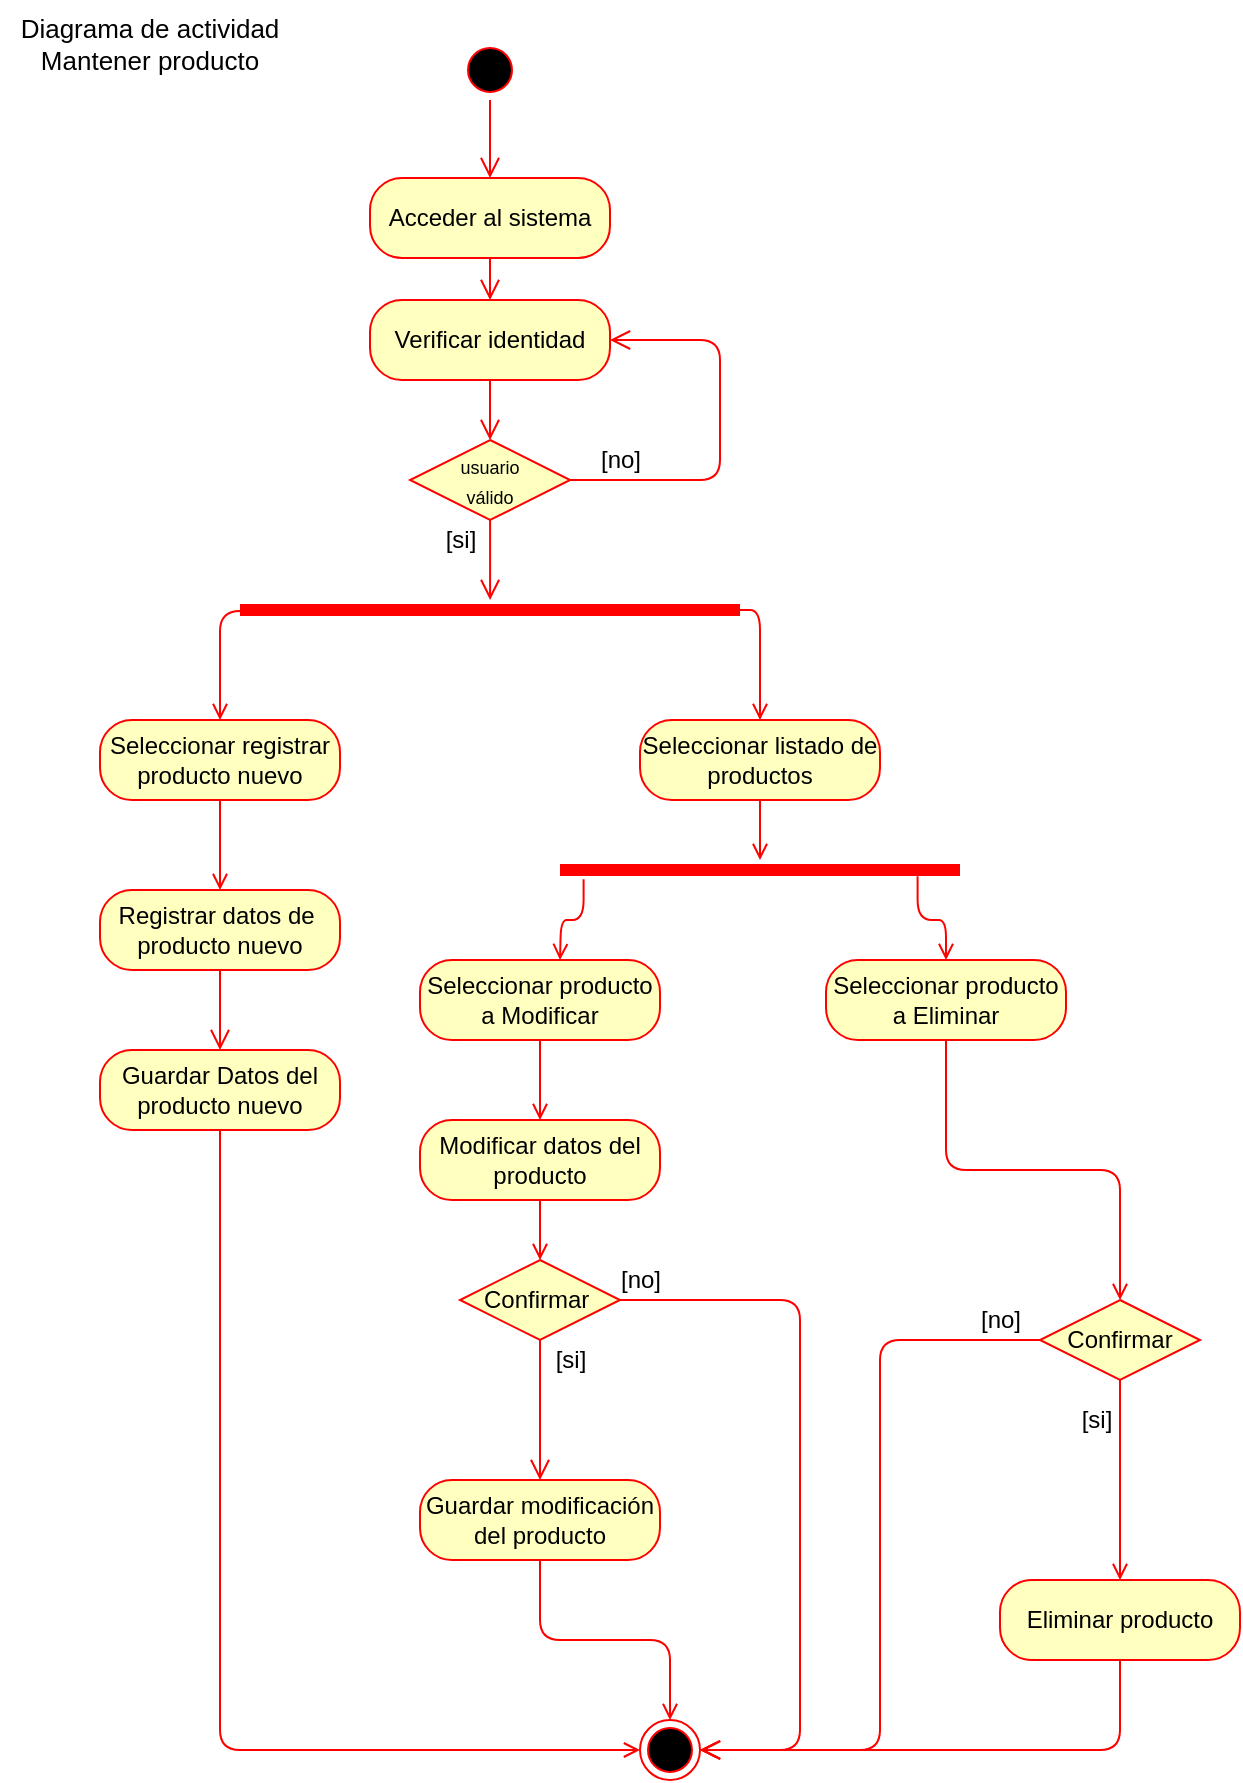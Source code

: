 <mxfile version="13.6.5">
    <diagram id="UmQT_IZwJmdbx8MwV7YX" name="Page-1">
        <mxGraphModel dx="562" dy="468" grid="1" gridSize="10" guides="1" tooltips="1" connect="1" arrows="1" fold="1" page="1" pageScale="1" pageWidth="827" pageHeight="1169" background="#ffffff" math="0" shadow="0">
            <root>
                <mxCell id="0"/>
                <mxCell id="1" parent="0"/>
                <mxCell id="30" value="" style="ellipse;html=1;shape=startState;fillColor=#000000;strokeColor=#ff0000;" parent="1" vertex="1">
                    <mxGeometry x="330" y="60" width="30" height="30" as="geometry"/>
                </mxCell>
                <mxCell id="31" value="" style="edgeStyle=orthogonalEdgeStyle;html=1;verticalAlign=bottom;endArrow=open;endSize=8;strokeColor=#ff0000;" parent="1" source="30" target="32" edge="1">
                    <mxGeometry relative="1" as="geometry">
                        <mxPoint x="345" y="150" as="targetPoint"/>
                    </mxGeometry>
                </mxCell>
                <mxCell id="32" value="Acceder al sistema" style="rounded=1;whiteSpace=wrap;html=1;arcSize=40;fontColor=#000000;fillColor=#ffffc0;strokeColor=#ff0000;" parent="1" vertex="1">
                    <mxGeometry x="285" y="129" width="120" height="40" as="geometry"/>
                </mxCell>
                <mxCell id="33" value="" style="edgeStyle=orthogonalEdgeStyle;html=1;verticalAlign=bottom;endArrow=open;endSize=8;strokeColor=#ff0000;" parent="1" source="32" target="34" edge="1">
                    <mxGeometry relative="1" as="geometry">
                        <mxPoint x="345" y="220" as="targetPoint"/>
                    </mxGeometry>
                </mxCell>
                <mxCell id="34" value="Verificar identidad" style="rounded=1;whiteSpace=wrap;html=1;arcSize=40;fontColor=#000000;fillColor=#ffffc0;strokeColor=#ff0000;" parent="1" vertex="1">
                    <mxGeometry x="285" y="190" width="120" height="40" as="geometry"/>
                </mxCell>
                <mxCell id="35" value="" style="edgeStyle=orthogonalEdgeStyle;html=1;verticalAlign=bottom;endArrow=open;endSize=8;strokeColor=#ff0000;" parent="1" source="34" edge="1">
                    <mxGeometry relative="1" as="geometry">
                        <mxPoint x="345.0" y="260" as="targetPoint"/>
                    </mxGeometry>
                </mxCell>
                <mxCell id="46" value="&lt;font color=&quot;#000000&quot; style=&quot;font-size: 9px&quot;&gt;usuario&lt;br&gt;válido&lt;br&gt;&lt;/font&gt;" style="rhombus;whiteSpace=wrap;html=1;fillColor=#ffffc0;strokeColor=#ff0000;" parent="1" vertex="1">
                    <mxGeometry x="305.04" y="260" width="80" height="40" as="geometry"/>
                </mxCell>
                <mxCell id="48" value="" style="edgeStyle=orthogonalEdgeStyle;html=1;align=left;verticalAlign=top;endArrow=open;endSize=8;strokeColor=#ff0000;" parent="1" source="46" target="49" edge="1">
                    <mxGeometry x="-1" relative="1" as="geometry">
                        <mxPoint x="255" y="390" as="targetPoint"/>
                    </mxGeometry>
                </mxCell>
                <mxCell id="59" style="edgeStyle=orthogonalEdgeStyle;rounded=1;orthogonalLoop=1;jettySize=auto;html=1;endArrow=open;endFill=0;strokeColor=#FF0000;exitX=0;exitY=0.5;exitDx=0;exitDy=0;exitPerimeter=0;" parent="1" target="51" edge="1">
                    <mxGeometry relative="1" as="geometry">
                        <mxPoint x="290" y="345" as="sourcePoint"/>
                    </mxGeometry>
                </mxCell>
                <mxCell id="60" style="edgeStyle=orthogonalEdgeStyle;rounded=1;orthogonalLoop=1;jettySize=auto;html=1;endArrow=open;endFill=0;strokeColor=#FF0000;exitX=1;exitY=0.5;exitDx=0;exitDy=0;exitPerimeter=0;" parent="1" source="49" target="53" edge="1">
                    <mxGeometry relative="1" as="geometry">
                        <Array as="points">
                            <mxPoint x="480" y="345"/>
                        </Array>
                    </mxGeometry>
                </mxCell>
                <mxCell id="49" value="" style="shape=line;html=1;strokeWidth=6;strokeColor=#ff0000;" parent="1" vertex="1">
                    <mxGeometry x="220" y="340" width="250" height="10" as="geometry"/>
                </mxCell>
                <mxCell id="75" value="" style="edgeStyle=orthogonalEdgeStyle;rounded=1;orthogonalLoop=1;jettySize=auto;html=1;endArrow=open;endFill=0;strokeColor=#FF0000;" parent="1" source="51" target="72" edge="1">
                    <mxGeometry relative="1" as="geometry"/>
                </mxCell>
                <mxCell id="51" value="Seleccionar registrar producto nuevo" style="rounded=1;whiteSpace=wrap;html=1;arcSize=40;fontColor=#000000;fillColor=#ffffc0;strokeColor=#ff0000;" parent="1" vertex="1">
                    <mxGeometry x="150" y="400" width="120" height="40" as="geometry"/>
                </mxCell>
                <mxCell id="69" style="edgeStyle=orthogonalEdgeStyle;rounded=1;orthogonalLoop=1;jettySize=auto;html=1;endArrow=open;endFill=0;strokeColor=#FF0000;" parent="1" source="53" target="67" edge="1">
                    <mxGeometry relative="1" as="geometry"/>
                </mxCell>
                <mxCell id="53" value="Seleccionar listado de productos" style="rounded=1;whiteSpace=wrap;html=1;arcSize=40;fontColor=#000000;fillColor=#ffffc0;strokeColor=#ff0000;" parent="1" vertex="1">
                    <mxGeometry x="420" y="400" width="120" height="40" as="geometry"/>
                </mxCell>
                <mxCell id="79" value="" style="edgeStyle=orthogonalEdgeStyle;rounded=1;orthogonalLoop=1;jettySize=auto;html=1;endArrow=open;endFill=0;strokeColor=#FF0000;" parent="1" source="61" target="78" edge="1">
                    <mxGeometry relative="1" as="geometry"/>
                </mxCell>
                <mxCell id="61" value="Seleccionar producto a Modificar" style="rounded=1;whiteSpace=wrap;html=1;arcSize=40;fontColor=#000000;fillColor=#ffffc0;strokeColor=#ff0000;" parent="1" vertex="1">
                    <mxGeometry x="310" y="520" width="120" height="40" as="geometry"/>
                </mxCell>
                <mxCell id="90" value="" style="edgeStyle=orthogonalEdgeStyle;rounded=1;orthogonalLoop=1;jettySize=auto;html=1;endArrow=open;endFill=0;strokeColor=#FF0000;entryX=0.5;entryY=0;entryDx=0;entryDy=0;" parent="1" source="63" target="100" edge="1">
                    <mxGeometry relative="1" as="geometry">
                        <mxPoint x="570.0" y="630" as="targetPoint"/>
                    </mxGeometry>
                </mxCell>
                <mxCell id="63" value="Seleccionar producto a Eliminar" style="rounded=1;whiteSpace=wrap;html=1;arcSize=40;fontColor=#000000;fillColor=#ffffc0;strokeColor=#ff0000;" parent="1" vertex="1">
                    <mxGeometry x="513" y="520" width="120" height="40" as="geometry"/>
                </mxCell>
                <mxCell id="70" style="edgeStyle=orthogonalEdgeStyle;rounded=1;orthogonalLoop=1;jettySize=auto;html=1;endArrow=open;endFill=0;strokeColor=#FF0000;exitX=0.059;exitY=0.957;exitDx=0;exitDy=0;exitPerimeter=0;" parent="1" source="67" edge="1">
                    <mxGeometry relative="1" as="geometry">
                        <mxPoint x="380.0" y="520" as="targetPoint"/>
                    </mxGeometry>
                </mxCell>
                <mxCell id="71" style="edgeStyle=orthogonalEdgeStyle;rounded=1;orthogonalLoop=1;jettySize=auto;html=1;endArrow=open;endFill=0;strokeColor=#FF0000;exitX=0.894;exitY=0.814;exitDx=0;exitDy=0;exitPerimeter=0;entryX=0.5;entryY=0;entryDx=0;entryDy=0;" parent="1" source="67" target="63" edge="1">
                    <mxGeometry relative="1" as="geometry">
                        <mxPoint x="540" y="520" as="targetPoint"/>
                    </mxGeometry>
                </mxCell>
                <mxCell id="67" value="" style="shape=line;html=1;strokeWidth=6;strokeColor=#ff0000;" parent="1" vertex="1">
                    <mxGeometry x="380" y="470" width="200" height="10" as="geometry"/>
                </mxCell>
                <mxCell id="72" value="Registrar datos de&amp;nbsp; producto nuevo" style="rounded=1;whiteSpace=wrap;html=1;arcSize=40;fontColor=#000000;fillColor=#ffffc0;strokeColor=#ff0000;" parent="1" vertex="1">
                    <mxGeometry x="150" y="485" width="120" height="40" as="geometry"/>
                </mxCell>
                <mxCell id="73" value="" style="edgeStyle=orthogonalEdgeStyle;html=1;verticalAlign=bottom;endArrow=open;endSize=8;strokeColor=#ff0000;" parent="1" source="72" target="76" edge="1">
                    <mxGeometry relative="1" as="geometry">
                        <mxPoint x="210" y="585" as="targetPoint"/>
                    </mxGeometry>
                </mxCell>
                <mxCell id="74" value="" style="ellipse;html=1;shape=endState;fillColor=#000000;strokeColor=#ff0000;" parent="1" vertex="1">
                    <mxGeometry x="420" y="900" width="30" height="30" as="geometry"/>
                </mxCell>
                <mxCell id="118" style="edgeStyle=orthogonalEdgeStyle;rounded=1;orthogonalLoop=1;jettySize=auto;html=1;entryX=0;entryY=0.5;entryDx=0;entryDy=0;endArrow=open;endFill=0;strokeColor=#FF0000;fontColor=#000000;exitX=0.5;exitY=1;exitDx=0;exitDy=0;" parent="1" source="76" target="74" edge="1">
                    <mxGeometry relative="1" as="geometry"/>
                </mxCell>
                <mxCell id="76" value="Guardar Datos del producto nuevo" style="rounded=1;whiteSpace=wrap;html=1;arcSize=40;fontColor=#000000;fillColor=#ffffc0;strokeColor=#ff0000;" parent="1" vertex="1">
                    <mxGeometry x="150" y="565" width="120" height="40" as="geometry"/>
                </mxCell>
                <mxCell id="114" style="edgeStyle=orthogonalEdgeStyle;rounded=1;orthogonalLoop=1;jettySize=auto;html=1;entryX=0.5;entryY=0;entryDx=0;entryDy=0;endArrow=open;endFill=0;strokeColor=#FF0000;fontColor=#000000;" parent="1" source="78" target="92" edge="1">
                    <mxGeometry relative="1" as="geometry"/>
                </mxCell>
                <mxCell id="78" value="Modificar datos del producto" style="rounded=1;whiteSpace=wrap;html=1;arcSize=40;fontColor=#000000;fillColor=#ffffc0;strokeColor=#ff0000;" parent="1" vertex="1">
                    <mxGeometry x="310" y="600" width="120" height="40" as="geometry"/>
                </mxCell>
                <mxCell id="92" value="Confirmar&amp;nbsp;" style="rhombus;whiteSpace=wrap;html=1;fillColor=#ffffc0;strokeColor=#ff0000;fontColor=#000000;" parent="1" vertex="1">
                    <mxGeometry x="330" y="670" width="80" height="40" as="geometry"/>
                </mxCell>
                <mxCell id="93" value="&lt;span style=&quot;color: rgba(0 , 0 , 0 , 0) ; font-family: monospace ; font-size: 0px&quot;&gt;%3CmxGraphModel%3E%3Croot%3E%3CmxCell%20id%3D%220%22%2F%3E%3CmxCell%20id%3D%221%22%20parent%3D%220%22%2F%3E%3CmxCell%20id%3D%222%22%20value%3D%22%5Bsi%5D%22%20style%3D%22text%3Bhtml%3D1%3Balign%3Dcenter%3BverticalAlign%3Dmiddle%3Bresizable%3D0%3Bpoints%3D%5B%5D%3Bautosize%3D1%3BfontColor%3D%23000000%3B%22%20vertex%3D%221%22%20parent%3D%221%22%3E%3CmxGeometry%20x%3D%22365%22%20y%3D%22790%22%20width%3D%2230%22%20height%3D%2220%22%20as%3D%22geometry%22%2F%3E%3C%2FmxCell%3E%3C%2Froot%3E%3C%2FmxGraphModel%3E&lt;/span&gt;" style="edgeStyle=orthogonalEdgeStyle;html=1;align=left;verticalAlign=bottom;endArrow=open;endSize=8;strokeColor=#ff0000;entryX=1;entryY=0.5;entryDx=0;entryDy=0;exitX=1;exitY=0.5;exitDx=0;exitDy=0;" parent="1" source="92" target="74" edge="1">
                    <mxGeometry x="-1" relative="1" as="geometry">
                        <mxPoint x="510" y="760" as="targetPoint"/>
                        <Array as="points">
                            <mxPoint x="500" y="690"/>
                            <mxPoint x="500" y="915"/>
                        </Array>
                    </mxGeometry>
                </mxCell>
                <mxCell id="94" value="" style="edgeStyle=orthogonalEdgeStyle;html=1;align=left;verticalAlign=top;endArrow=open;endSize=8;strokeColor=#ff0000;" parent="1" source="92" target="96" edge="1">
                    <mxGeometry x="-1" relative="1" as="geometry">
                        <mxPoint x="370" y="810" as="targetPoint"/>
                    </mxGeometry>
                </mxCell>
                <mxCell id="98" style="edgeStyle=orthogonalEdgeStyle;rounded=1;orthogonalLoop=1;jettySize=auto;html=1;entryX=0.5;entryY=0;entryDx=0;entryDy=0;endArrow=open;endFill=0;strokeColor=#FF0000;" parent="1" source="96" target="74" edge="1">
                    <mxGeometry relative="1" as="geometry"/>
                </mxCell>
                <mxCell id="96" value="Guardar modificación del producto" style="rounded=1;whiteSpace=wrap;html=1;arcSize=40;fontColor=#000000;fillColor=#ffffc0;strokeColor=#ff0000;" parent="1" vertex="1">
                    <mxGeometry x="310.0" y="780" width="120" height="40" as="geometry"/>
                </mxCell>
                <mxCell id="106" style="edgeStyle=orthogonalEdgeStyle;rounded=1;orthogonalLoop=1;jettySize=auto;html=1;entryX=0.5;entryY=0;entryDx=0;entryDy=0;endArrow=open;endFill=0;strokeColor=#FF0000;" parent="1" source="100" target="104" edge="1">
                    <mxGeometry relative="1" as="geometry">
                        <Array as="points">
                            <mxPoint x="660" y="830"/>
                        </Array>
                    </mxGeometry>
                </mxCell>
                <mxCell id="100" value="Confirmar" style="rhombus;whiteSpace=wrap;html=1;fillColor=#ffffc0;strokeColor=#ff0000;fontColor=#000000;" parent="1" vertex="1">
                    <mxGeometry x="620" y="690" width="80" height="40" as="geometry"/>
                </mxCell>
                <mxCell id="101" value="" style="edgeStyle=orthogonalEdgeStyle;html=1;align=left;verticalAlign=bottom;endArrow=open;endSize=8;strokeColor=#ff0000;entryX=1;entryY=0.5;entryDx=0;entryDy=0;exitX=0;exitY=0.5;exitDx=0;exitDy=0;" parent="1" source="100" target="74" edge="1">
                    <mxGeometry x="-1" relative="1" as="geometry">
                        <mxPoint x="750" y="730" as="targetPoint"/>
                        <Array as="points">
                            <mxPoint x="540" y="710"/>
                            <mxPoint x="540" y="915"/>
                        </Array>
                    </mxGeometry>
                </mxCell>
                <mxCell id="120" style="edgeStyle=orthogonalEdgeStyle;rounded=1;orthogonalLoop=1;jettySize=auto;html=1;endArrow=open;endFill=0;strokeColor=#FF0000;fontColor=#000000;entryX=1;entryY=0.5;entryDx=0;entryDy=0;exitX=0.5;exitY=1;exitDx=0;exitDy=0;" parent="1" source="104" target="74" edge="1">
                    <mxGeometry relative="1" as="geometry">
                        <mxPoint x="450.0" y="910" as="targetPoint"/>
                        <Array as="points">
                            <mxPoint x="660" y="915"/>
                        </Array>
                    </mxGeometry>
                </mxCell>
                <mxCell id="104" value="Eliminar producto" style="rounded=1;whiteSpace=wrap;html=1;arcSize=40;fontColor=#000000;fillColor=#ffffc0;strokeColor=#ff0000;" parent="1" vertex="1">
                    <mxGeometry x="600" y="830" width="120" height="40" as="geometry"/>
                </mxCell>
                <mxCell id="107" value="&lt;font color=&quot;#000000&quot;&gt;[si]&lt;/font&gt;" style="text;html=1;align=center;verticalAlign=middle;resizable=0;points=[];autosize=1;" parent="1" vertex="1">
                    <mxGeometry x="633" y="740" width="30" height="20" as="geometry"/>
                </mxCell>
                <mxCell id="108" value="[si]" style="text;html=1;align=center;verticalAlign=middle;resizable=0;points=[];autosize=1;fontColor=#000000;" parent="1" vertex="1">
                    <mxGeometry x="370" y="710" width="30" height="20" as="geometry"/>
                </mxCell>
                <mxCell id="109" value="[no]" style="text;html=1;align=center;verticalAlign=middle;resizable=0;points=[];autosize=1;fontColor=#000000;" parent="1" vertex="1">
                    <mxGeometry x="400" y="670" width="40" height="20" as="geometry"/>
                </mxCell>
                <mxCell id="110" value="[no]" style="text;html=1;align=center;verticalAlign=middle;resizable=0;points=[];autosize=1;fontColor=#000000;" parent="1" vertex="1">
                    <mxGeometry x="580" y="690" width="40" height="20" as="geometry"/>
                </mxCell>
                <mxCell id="111" value="[no]" style="text;html=1;align=center;verticalAlign=middle;resizable=0;points=[];autosize=1;fontColor=#000000;" parent="1" vertex="1">
                    <mxGeometry x="390" y="260" width="40" height="20" as="geometry"/>
                </mxCell>
                <mxCell id="112" value="" style="edgeStyle=orthogonalEdgeStyle;html=1;align=left;verticalAlign=bottom;endArrow=open;endSize=8;strokeColor=#ff0000;entryX=1;entryY=0.5;entryDx=0;entryDy=0;exitX=1;exitY=0.5;exitDx=0;exitDy=0;" parent="1" target="34" edge="1">
                    <mxGeometry x="-1" relative="1" as="geometry">
                        <mxPoint x="405.0" y="210" as="targetPoint"/>
                        <mxPoint x="385.0" y="280" as="sourcePoint"/>
                        <Array as="points">
                            <mxPoint x="460" y="280"/>
                            <mxPoint x="460" y="210"/>
                        </Array>
                    </mxGeometry>
                </mxCell>
                <mxCell id="113" value="[si]" style="text;html=1;align=center;verticalAlign=middle;resizable=0;points=[];autosize=1;fontColor=#000000;" parent="1" vertex="1">
                    <mxGeometry x="315.04" y="300" width="30" height="20" as="geometry"/>
                </mxCell>
                <mxCell id="121" value="&lt;span style=&quot;color: rgb(0 , 0 , 0) ; font-family: &amp;#34;helvetica&amp;#34; ; font-size: 13px ; font-style: normal ; font-weight: 400 ; letter-spacing: normal ; text-indent: 0px ; text-transform: none ; word-spacing: 0px ; display: inline ; float: none&quot;&gt;Diagrama de actividad&lt;/span&gt;&lt;br style=&quot;color: rgb(0 , 0 , 0) ; font-family: &amp;#34;helvetica&amp;#34; ; font-size: 13px ; font-style: normal ; font-weight: 400 ; letter-spacing: normal ; text-indent: 0px ; text-transform: none ; word-spacing: 0px&quot;&gt;&lt;font color=&quot;#000000&quot; face=&quot;helvetica&quot;&gt;&lt;span style=&quot;font-size: 13px&quot;&gt;Mantener producto&lt;/span&gt;&lt;/font&gt;" style="text;whiteSpace=wrap;html=1;labelBackgroundColor=#ffffff;align=center;" parent="1" vertex="1">
                    <mxGeometry x="100" y="40" width="150" height="40" as="geometry"/>
                </mxCell>
            </root>
        </mxGraphModel>
    </diagram>
</mxfile>